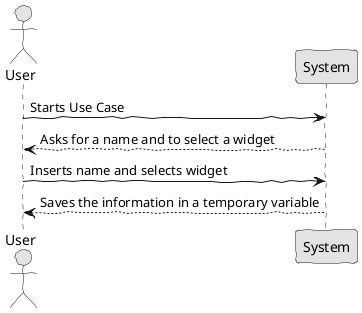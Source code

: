 @startuml Diogo
skinparam handwritten true
skinparam monochrome true
skinparam packageStyle rect
skinparam defaultFontName FG Virgil
skinparam shadowing false
actor User
User->System:Starts Use Case
System-->User:Asks for a name and to select a widget
User->System: Inserts name and selects widget
System-->User: Saves the information in a temporary variable

@enduml